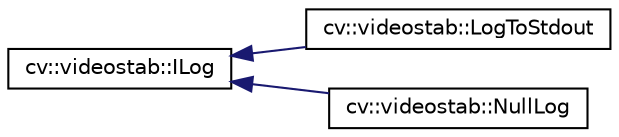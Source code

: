 digraph "Graphical Class Hierarchy"
{
 // LATEX_PDF_SIZE
  edge [fontname="Helvetica",fontsize="10",labelfontname="Helvetica",labelfontsize="10"];
  node [fontname="Helvetica",fontsize="10",shape=record];
  rankdir="LR";
  Node0 [label="cv::videostab::ILog",height=0.2,width=0.4,color="black", fillcolor="white", style="filled",URL="$classcv_1_1videostab_1_1_i_log.html",tooltip=" "];
  Node0 -> Node1 [dir="back",color="midnightblue",fontsize="10",style="solid",fontname="Helvetica"];
  Node1 [label="cv::videostab::LogToStdout",height=0.2,width=0.4,color="black", fillcolor="white", style="filled",URL="$classcv_1_1videostab_1_1_log_to_stdout.html",tooltip=" "];
  Node0 -> Node2 [dir="back",color="midnightblue",fontsize="10",style="solid",fontname="Helvetica"];
  Node2 [label="cv::videostab::NullLog",height=0.2,width=0.4,color="black", fillcolor="white", style="filled",URL="$classcv_1_1videostab_1_1_null_log.html",tooltip=" "];
}
